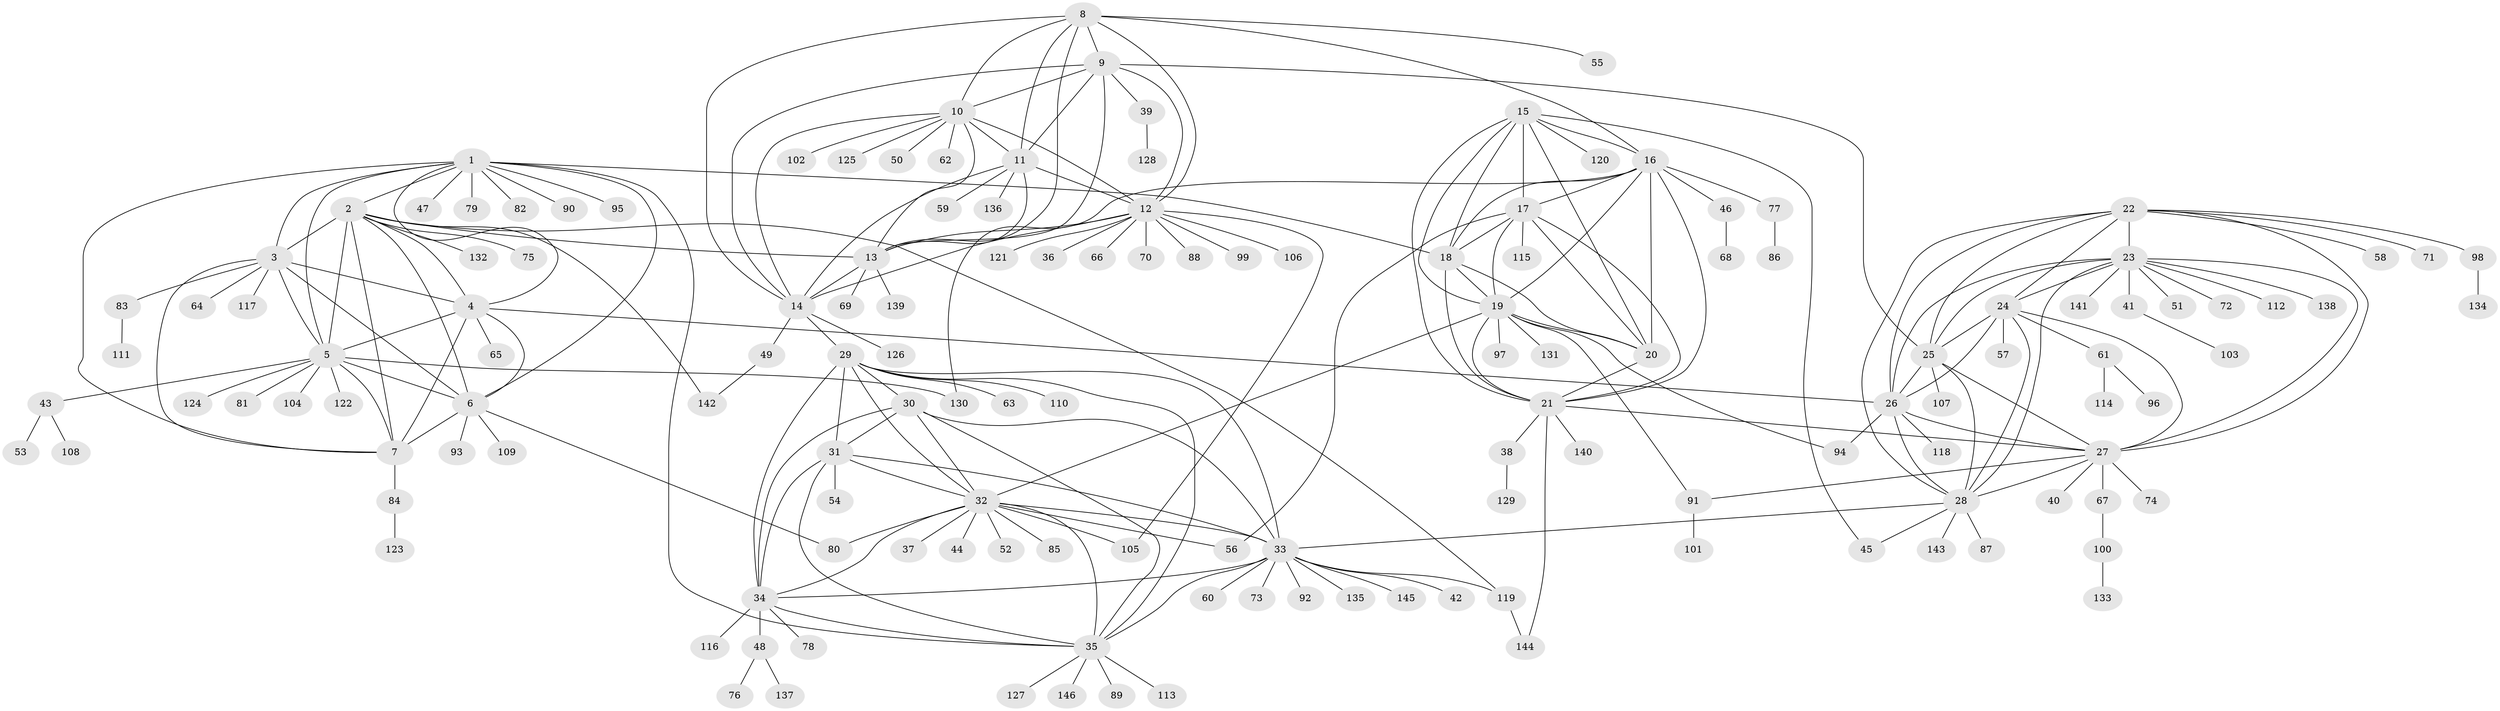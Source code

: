 // coarse degree distribution, {12: 0.0136986301369863, 9: 0.0273972602739726, 8: 0.0547945205479452, 7: 0.0273972602739726, 6: 0.0273972602739726, 5: 0.0273972602739726, 14: 0.0136986301369863, 10: 0.0273972602739726, 4: 0.0410958904109589, 19: 0.0136986301369863, 3: 0.0136986301369863, 1: 0.684931506849315, 2: 0.0273972602739726}
// Generated by graph-tools (version 1.1) at 2025/19/03/04/25 18:19:52]
// undirected, 146 vertices, 236 edges
graph export_dot {
graph [start="1"]
  node [color=gray90,style=filled];
  1;
  2;
  3;
  4;
  5;
  6;
  7;
  8;
  9;
  10;
  11;
  12;
  13;
  14;
  15;
  16;
  17;
  18;
  19;
  20;
  21;
  22;
  23;
  24;
  25;
  26;
  27;
  28;
  29;
  30;
  31;
  32;
  33;
  34;
  35;
  36;
  37;
  38;
  39;
  40;
  41;
  42;
  43;
  44;
  45;
  46;
  47;
  48;
  49;
  50;
  51;
  52;
  53;
  54;
  55;
  56;
  57;
  58;
  59;
  60;
  61;
  62;
  63;
  64;
  65;
  66;
  67;
  68;
  69;
  70;
  71;
  72;
  73;
  74;
  75;
  76;
  77;
  78;
  79;
  80;
  81;
  82;
  83;
  84;
  85;
  86;
  87;
  88;
  89;
  90;
  91;
  92;
  93;
  94;
  95;
  96;
  97;
  98;
  99;
  100;
  101;
  102;
  103;
  104;
  105;
  106;
  107;
  108;
  109;
  110;
  111;
  112;
  113;
  114;
  115;
  116;
  117;
  118;
  119;
  120;
  121;
  122;
  123;
  124;
  125;
  126;
  127;
  128;
  129;
  130;
  131;
  132;
  133;
  134;
  135;
  136;
  137;
  138;
  139;
  140;
  141;
  142;
  143;
  144;
  145;
  146;
  1 -- 2;
  1 -- 3;
  1 -- 4;
  1 -- 5;
  1 -- 6;
  1 -- 7;
  1 -- 18;
  1 -- 35;
  1 -- 47;
  1 -- 79;
  1 -- 82;
  1 -- 90;
  1 -- 95;
  2 -- 3;
  2 -- 4;
  2 -- 5;
  2 -- 6;
  2 -- 7;
  2 -- 13;
  2 -- 75;
  2 -- 119;
  2 -- 132;
  2 -- 142;
  3 -- 4;
  3 -- 5;
  3 -- 6;
  3 -- 7;
  3 -- 64;
  3 -- 83;
  3 -- 117;
  4 -- 5;
  4 -- 6;
  4 -- 7;
  4 -- 26;
  4 -- 65;
  5 -- 6;
  5 -- 7;
  5 -- 43;
  5 -- 81;
  5 -- 104;
  5 -- 122;
  5 -- 124;
  5 -- 130;
  6 -- 7;
  6 -- 80;
  6 -- 93;
  6 -- 109;
  7 -- 84;
  8 -- 9;
  8 -- 10;
  8 -- 11;
  8 -- 12;
  8 -- 13;
  8 -- 14;
  8 -- 16;
  8 -- 55;
  9 -- 10;
  9 -- 11;
  9 -- 12;
  9 -- 13;
  9 -- 14;
  9 -- 25;
  9 -- 39;
  10 -- 11;
  10 -- 12;
  10 -- 13;
  10 -- 14;
  10 -- 50;
  10 -- 62;
  10 -- 102;
  10 -- 125;
  11 -- 12;
  11 -- 13;
  11 -- 14;
  11 -- 59;
  11 -- 136;
  12 -- 13;
  12 -- 14;
  12 -- 36;
  12 -- 66;
  12 -- 70;
  12 -- 88;
  12 -- 99;
  12 -- 105;
  12 -- 106;
  12 -- 121;
  13 -- 14;
  13 -- 69;
  13 -- 139;
  14 -- 29;
  14 -- 49;
  14 -- 126;
  15 -- 16;
  15 -- 17;
  15 -- 18;
  15 -- 19;
  15 -- 20;
  15 -- 21;
  15 -- 45;
  15 -- 120;
  16 -- 17;
  16 -- 18;
  16 -- 19;
  16 -- 20;
  16 -- 21;
  16 -- 46;
  16 -- 77;
  16 -- 130;
  17 -- 18;
  17 -- 19;
  17 -- 20;
  17 -- 21;
  17 -- 56;
  17 -- 115;
  18 -- 19;
  18 -- 20;
  18 -- 21;
  19 -- 20;
  19 -- 21;
  19 -- 32;
  19 -- 91;
  19 -- 94;
  19 -- 97;
  19 -- 131;
  20 -- 21;
  21 -- 27;
  21 -- 38;
  21 -- 140;
  21 -- 144;
  22 -- 23;
  22 -- 24;
  22 -- 25;
  22 -- 26;
  22 -- 27;
  22 -- 28;
  22 -- 58;
  22 -- 71;
  22 -- 98;
  23 -- 24;
  23 -- 25;
  23 -- 26;
  23 -- 27;
  23 -- 28;
  23 -- 41;
  23 -- 51;
  23 -- 72;
  23 -- 112;
  23 -- 138;
  23 -- 141;
  24 -- 25;
  24 -- 26;
  24 -- 27;
  24 -- 28;
  24 -- 57;
  24 -- 61;
  25 -- 26;
  25 -- 27;
  25 -- 28;
  25 -- 107;
  26 -- 27;
  26 -- 28;
  26 -- 94;
  26 -- 118;
  27 -- 28;
  27 -- 40;
  27 -- 67;
  27 -- 74;
  27 -- 91;
  28 -- 33;
  28 -- 45;
  28 -- 87;
  28 -- 143;
  29 -- 30;
  29 -- 31;
  29 -- 32;
  29 -- 33;
  29 -- 34;
  29 -- 35;
  29 -- 63;
  29 -- 110;
  30 -- 31;
  30 -- 32;
  30 -- 33;
  30 -- 34;
  30 -- 35;
  31 -- 32;
  31 -- 33;
  31 -- 34;
  31 -- 35;
  31 -- 54;
  32 -- 33;
  32 -- 34;
  32 -- 35;
  32 -- 37;
  32 -- 44;
  32 -- 52;
  32 -- 56;
  32 -- 80;
  32 -- 85;
  32 -- 105;
  33 -- 34;
  33 -- 35;
  33 -- 42;
  33 -- 60;
  33 -- 73;
  33 -- 92;
  33 -- 119;
  33 -- 135;
  33 -- 145;
  34 -- 35;
  34 -- 48;
  34 -- 78;
  34 -- 116;
  35 -- 89;
  35 -- 113;
  35 -- 127;
  35 -- 146;
  38 -- 129;
  39 -- 128;
  41 -- 103;
  43 -- 53;
  43 -- 108;
  46 -- 68;
  48 -- 76;
  48 -- 137;
  49 -- 142;
  61 -- 96;
  61 -- 114;
  67 -- 100;
  77 -- 86;
  83 -- 111;
  84 -- 123;
  91 -- 101;
  98 -- 134;
  100 -- 133;
  119 -- 144;
}
